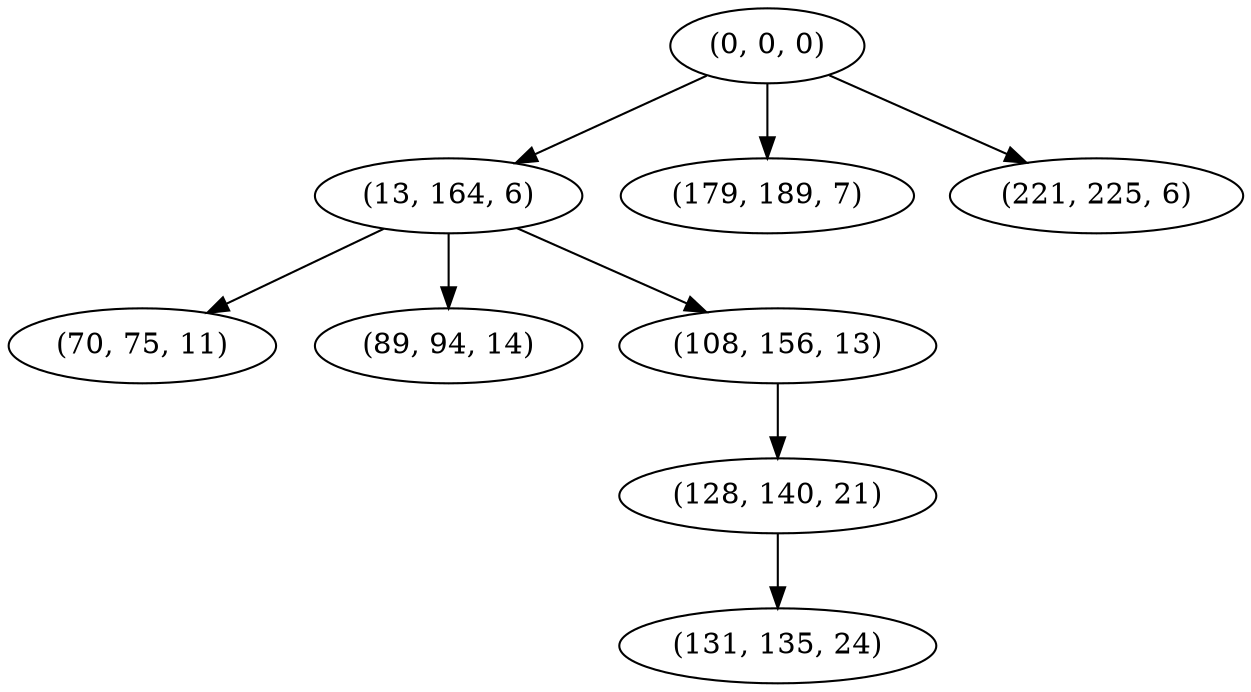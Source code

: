 digraph tree {
    "(0, 0, 0)";
    "(13, 164, 6)";
    "(70, 75, 11)";
    "(89, 94, 14)";
    "(108, 156, 13)";
    "(128, 140, 21)";
    "(131, 135, 24)";
    "(179, 189, 7)";
    "(221, 225, 6)";
    "(0, 0, 0)" -> "(13, 164, 6)";
    "(0, 0, 0)" -> "(179, 189, 7)";
    "(0, 0, 0)" -> "(221, 225, 6)";
    "(13, 164, 6)" -> "(70, 75, 11)";
    "(13, 164, 6)" -> "(89, 94, 14)";
    "(13, 164, 6)" -> "(108, 156, 13)";
    "(108, 156, 13)" -> "(128, 140, 21)";
    "(128, 140, 21)" -> "(131, 135, 24)";
}
